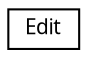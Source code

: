 digraph G
{
  edge [fontname="FreeSans.ttf",fontsize="10",labelfontname="FreeSans.ttf",labelfontsize="10"];
  node [fontname="FreeSans.ttf",fontsize="10",shape=record];
  rankdir=LR;
  Node1 [label="Edit",height=0.2,width=0.4,color="black", fillcolor="white", style="filled",URL="$class_edit.html"];
}

